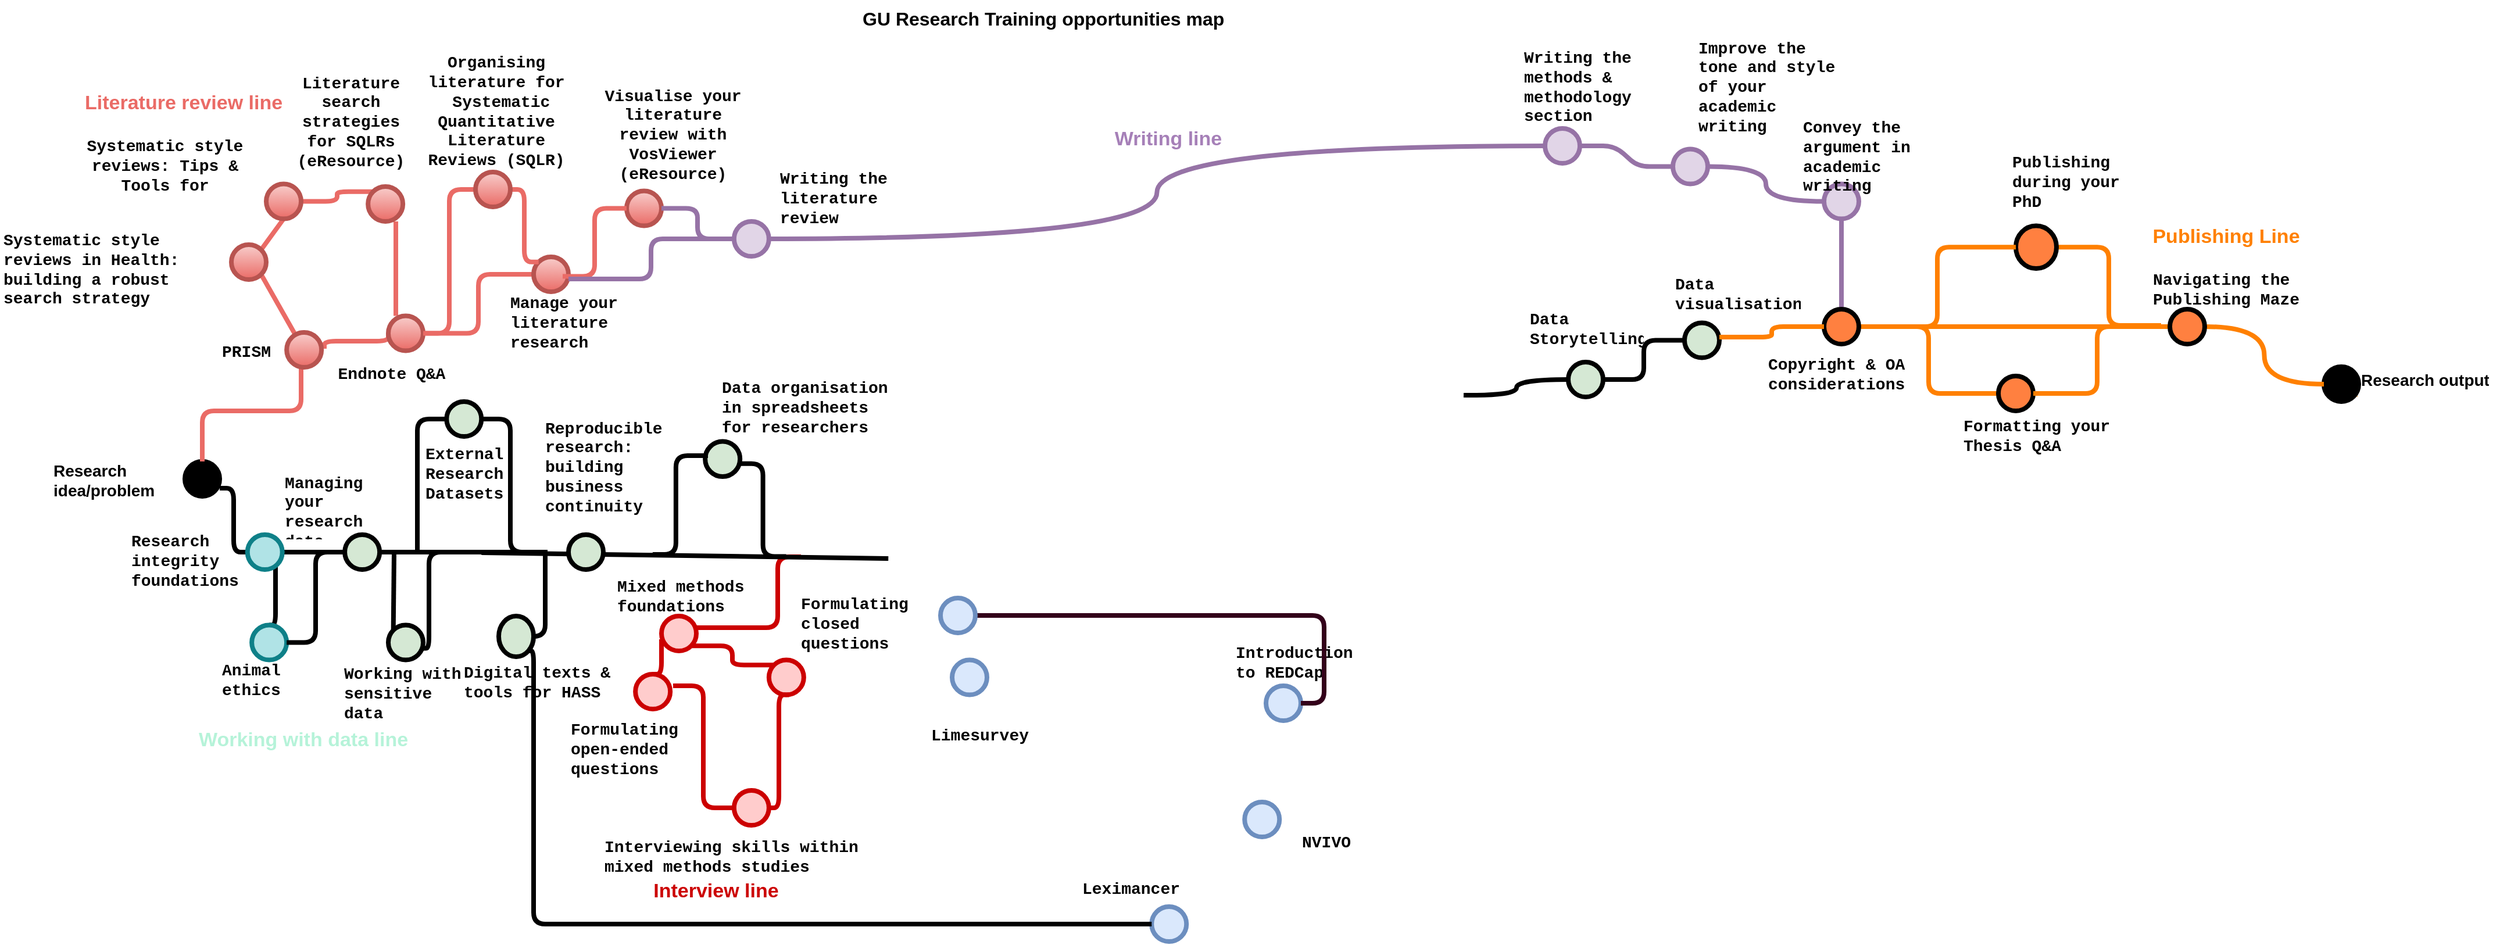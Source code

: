 <mxfile version="20.8.3" type="github">
  <diagram id="yPxyJZ8AM_hMuL3Unpa9" name="Train-ing map">
    <mxGraphModel dx="2534" dy="874" grid="1" gridSize="10" guides="1" tooltips="1" connect="1" arrows="1" fold="1" page="1" pageScale="1" pageWidth="1100" pageHeight="850" math="0" shadow="0">
      <root>
        <mxCell id="0" />
        <mxCell id="1" parent="0" />
        <mxCell id="uWUnNED6HEl2aK5fdaIb-10" value="" style="verticalLabelPosition=bottom;verticalAlign=top;html=1;strokeWidth=4;shape=mxgraph.flowchart.on-page_reference;plain-blue;gradientColor=none;fillColor=#000000;strokeColor=#000000;rounded=1;" parent="1" vertex="1">
          <mxGeometry x="-510" y="417" width="30" height="30" as="geometry" />
        </mxCell>
        <mxCell id="uWUnNED6HEl2aK5fdaIb-80" value="" style="edgeStyle=orthogonalEdgeStyle;curved=1;rounded=1;orthogonalLoop=1;jettySize=auto;html=1;endArrow=none;endFill=0;strokeWidth=4;fontSize=12;verticalAlign=top;fillColor=#e1d5e7;strokeColor=#9673a6;gradientColor=#EA6B66;startArrow=none;exitX=0.5;exitY=1;exitDx=0;exitDy=0;exitPerimeter=0;" parent="1" source="DearfV66aNQ_4xWSn69P-69" edge="1">
          <mxGeometry relative="1" as="geometry">
            <mxPoint x="915" y="290" as="targetPoint" />
            <mxPoint x="370" y="281" as="sourcePoint" />
          </mxGeometry>
        </mxCell>
        <mxCell id="DearfV66aNQ_4xWSn69P-120" style="edgeStyle=elbowEdgeStyle;rounded=0;orthogonalLoop=1;jettySize=auto;html=1;exitX=1;exitY=0.5;exitDx=0;exitDy=0;exitPerimeter=0;strokeColor=#FF8000;fontFamily=Courier New;fontSize=17;fontColor=#ff8000;" edge="1" parent="1" source="uWUnNED6HEl2aK5fdaIb-109">
          <mxGeometry relative="1" as="geometry">
            <mxPoint x="1350" y="357" as="targetPoint" />
          </mxGeometry>
        </mxCell>
        <mxCell id="uWUnNED6HEl2aK5fdaIb-109" value="" style="verticalLabelPosition=bottom;verticalAlign=top;html=1;strokeWidth=4;shape=mxgraph.flowchart.on-page_reference;plain-blue;gradientColor=none;strokeColor=#000000;fillColor=#000000;rounded=1;" parent="1" vertex="1">
          <mxGeometry x="1330" y="335.5" width="30" height="30" as="geometry" />
        </mxCell>
        <mxCell id="uWUnNED6HEl2aK5fdaIb-13" value="Systematic style reviews: Tips &amp;amp; Tools for getting from start to finish" style="text;html=1;strokeColor=none;fillColor=none;align=center;verticalAlign=middle;whiteSpace=wrap;overflow=hidden;fontSize=14;fontStyle=1;fontFamily=Courier New;rounded=1;" parent="1" vertex="1">
          <mxGeometry x="-597.76" y="135.75" width="141.62" height="55" as="geometry" />
        </mxCell>
        <mxCell id="uWUnNED6HEl2aK5fdaIb-19" value="" style="verticalLabelPosition=bottom;verticalAlign=top;html=1;strokeWidth=4;shape=mxgraph.flowchart.on-page_reference;strokeColor=#9673a6;fillColor=#e1d5e7;rounded=1;" parent="1" vertex="1">
          <mxGeometry x="-37.57" y="210.5" width="30" height="30" as="geometry" />
        </mxCell>
        <mxCell id="uWUnNED6HEl2aK5fdaIb-20" value="Systematic style reviews in Health: building a robust search strategy" style="text;html=1;strokeColor=none;fillColor=none;align=left;verticalAlign=middle;whiteSpace=wrap;overflow=hidden;fontSize=14;fontStyle=1;fontFamily=Courier New;rounded=1;" parent="1" vertex="1">
          <mxGeometry x="-668.37" y="214.25" width="200" height="74.5" as="geometry" />
        </mxCell>
        <mxCell id="uWUnNED6HEl2aK5fdaIb-69" value="" style="verticalLabelPosition=bottom;verticalAlign=top;html=1;strokeWidth=4;shape=mxgraph.flowchart.on-page_reference;plain-purple;gradientColor=none;strokeColor=#000000;fillColor=#D5E8D4;rounded=1;" parent="1" vertex="1">
          <mxGeometry x="-372.43" y="480" width="30" height="30" as="geometry" />
        </mxCell>
        <mxCell id="uWUnNED6HEl2aK5fdaIb-96" value="" style="edgeStyle=elbowEdgeStyle;rounded=1;orthogonalLoop=1;jettySize=auto;html=1;endArrow=none;endFill=0;strokeWidth=4;fontFamily=Courier New;fontColor=#009900;" parent="1" source="uWUnNED6HEl2aK5fdaIb-77" target="uWUnNED6HEl2aK5fdaIb-95" edge="1">
          <mxGeometry relative="1" as="geometry" />
        </mxCell>
        <mxCell id="uWUnNED6HEl2aK5fdaIb-95" value="" style="verticalLabelPosition=bottom;verticalAlign=top;html=1;strokeWidth=4;shape=mxgraph.flowchart.on-page_reference;plain-purple;gradientColor=none;strokeColor=#000000;fillColor=#D5E8D4;rounded=1;" parent="1" vertex="1">
          <mxGeometry x="780" y="297.75" width="30" height="30" as="geometry" />
        </mxCell>
        <mxCell id="uWUnNED6HEl2aK5fdaIb-86" value="Manage your literature research" style="text;html=1;strokeColor=none;fillColor=none;align=left;verticalAlign=middle;whiteSpace=wrap;overflow=hidden;fontSize=14;fontStyle=1;fontFamily=Courier New;rounded=1;" parent="1" vertex="1">
          <mxGeometry x="-232.43" y="267.75" width="110" height="60" as="geometry" />
        </mxCell>
        <mxCell id="uWUnNED6HEl2aK5fdaIb-88" value="Research idea/problem" style="text;html=1;strokeColor=none;fillColor=none;align=left;verticalAlign=middle;whiteSpace=wrap;overflow=hidden;fontSize=14;fontStyle=1;fontColor=#000000;rounded=1;" parent="1" vertex="1">
          <mxGeometry x="-625" y="410.25" width="113.25" height="45" as="geometry" />
        </mxCell>
        <mxCell id="uWUnNED6HEl2aK5fdaIb-90" value="Literature review line" style="text;html=1;strokeColor=none;fillColor=none;align=left;verticalAlign=middle;whiteSpace=wrap;overflow=hidden;fontSize=17;fontStyle=1;fontColor=#EA6B66;rounded=1;" parent="1" vertex="1">
          <mxGeometry x="-597.76" y="95.25" width="176.75" height="27.75" as="geometry" />
        </mxCell>
        <mxCell id="uWUnNED6HEl2aK5fdaIb-107" value="" style="edgeStyle=elbowEdgeStyle;rounded=1;orthogonalLoop=1;jettySize=auto;html=1;endArrow=none;endFill=0;strokeWidth=4;fontFamily=Helvetica;fontColor=default;startArrow=none;strokeColor=#FF8000;fontSize=12;verticalAlign=top;fillColor=#ff8040;gradientColor=none;" parent="1" source="DearfV66aNQ_4xWSn69P-78" target="uWUnNED6HEl2aK5fdaIb-106" edge="1">
          <mxGeometry relative="1" as="geometry" />
        </mxCell>
        <mxCell id="DearfV66aNQ_4xWSn69P-82" style="edgeStyle=elbowEdgeStyle;rounded=1;orthogonalLoop=1;jettySize=auto;html=1;strokeColor=#FF8000;fontFamily=Helvetica;fontSize=12;fontColor=default;endArrow=none;endFill=0;strokeWidth=4;startArrow=none;verticalAlign=top;fillColor=#ff8040;gradientColor=none;exitX=1;exitY=0.5;exitDx=0;exitDy=0;exitPerimeter=0;" edge="1" parent="1" source="uWUnNED6HEl2aK5fdaIb-104">
          <mxGeometry relative="1" as="geometry">
            <mxPoint x="1190" y="300" as="targetPoint" />
            <mxPoint x="1180" y="230" as="sourcePoint" />
          </mxGeometry>
        </mxCell>
        <mxCell id="uWUnNED6HEl2aK5fdaIb-104" value="" style="verticalLabelPosition=bottom;verticalAlign=top;html=1;strokeWidth=4;shape=mxgraph.flowchart.on-page_reference;plain-purple;gradientColor=none;strokeColor=#000000;fillColor=#ff8040;rounded=1;" parent="1" vertex="1">
          <mxGeometry x="1065" y="214.25" width="35" height="36.75" as="geometry" />
        </mxCell>
        <mxCell id="uWUnNED6HEl2aK5fdaIb-115" style="edgeStyle=orthogonalEdgeStyle;curved=1;rounded=1;orthogonalLoop=1;jettySize=auto;html=1;entryX=0;entryY=0.5;entryDx=0;entryDy=0;entryPerimeter=0;endArrow=none;endFill=0;strokeWidth=4;fontFamily=Helvetica;fontColor=default;strokeColor=#FF8000;startArrow=none;fontSize=12;verticalAlign=top;fillColor=#ff8040;gradientColor=none;" parent="1" source="uWUnNED6HEl2aK5fdaIb-106" target="uWUnNED6HEl2aK5fdaIb-109" edge="1">
          <mxGeometry relative="1" as="geometry" />
        </mxCell>
        <mxCell id="uWUnNED6HEl2aK5fdaIb-106" value="" style="verticalLabelPosition=bottom;verticalAlign=top;html=1;strokeWidth=4;shape=mxgraph.flowchart.on-page_reference;plain-purple;gradientColor=none;strokeColor=#000000;fillColor=#ff8040;rounded=1;" parent="1" vertex="1">
          <mxGeometry x="1197.5" y="286" width="30" height="30" as="geometry" />
        </mxCell>
        <UserObject label="GU Research Training opportunities map" link="https://nvie.com/posts/a-successful-git-branching-model/" id="9hBKPDzoitwpIBdzFDQ7-2">
          <mxCell style="text;whiteSpace=wrap;html=1;fontStyle=1;fontSize=16;rounded=1;" parent="1" vertex="1">
            <mxGeometry x="70.75" y="20" width="427.75" height="20" as="geometry" />
          </mxCell>
        </UserObject>
        <mxCell id="9hBKPDzoitwpIBdzFDQ7-15" value="Research output" style="text;html=1;strokeColor=none;fillColor=none;align=left;verticalAlign=middle;whiteSpace=wrap;overflow=hidden;fontSize=14;fontStyle=1;fontColor=#000000;rounded=1;fontFamily=Helvetica;" parent="1" vertex="1">
          <mxGeometry x="1360" y="306" width="120" height="81" as="geometry" />
        </mxCell>
        <mxCell id="DearfV66aNQ_4xWSn69P-24" value="" style="rounded=1;html=1;jettySize=auto;orthogonalLoop=1;plain-blue;endArrow=none;endFill=0;strokeWidth=4;strokeColor=#EA6B66;startArrow=none;edgeStyle=elbowEdgeStyle;" edge="1" parent="1" source="DearfV66aNQ_4xWSn69P-27" target="9hBKPDzoitwpIBdzFDQ7-16">
          <mxGeometry x="292.25" y="211" as="geometry">
            <mxPoint x="310" y="150" as="targetPoint" />
            <mxPoint x="-331.75" y="384" as="sourcePoint" />
          </mxGeometry>
        </mxCell>
        <mxCell id="DearfV66aNQ_4xWSn69P-25" value="" style="rounded=1;html=1;jettySize=auto;orthogonalLoop=1;plain-blue;endArrow=none;endFill=0;strokeWidth=4;strokeColor=#EA6B66;exitX=0.5;exitY=0;exitDx=0;exitDy=0;exitPerimeter=0;entryX=1;entryY=0.75;entryDx=0;entryDy=0;edgeStyle=elbowEdgeStyle;" edge="1" parent="1" source="uWUnNED6HEl2aK5fdaIb-10" target="DearfV66aNQ_4xWSn69P-75">
          <mxGeometry x="292.25" y="211" as="geometry">
            <mxPoint x="310" y="150" as="targetPoint" />
            <mxPoint x="-331.75" y="384" as="sourcePoint" />
          </mxGeometry>
        </mxCell>
        <mxCell id="DearfV66aNQ_4xWSn69P-31" value="Literature search strategies for SQLRs (eResource)" style="text;whiteSpace=wrap;html=1;fontSize=14;fontFamily=Courier New;fontColor=default;align=center;verticalAlign=middle;fontStyle=1;rounded=1;" vertex="1" parent="1">
          <mxGeometry x="-422.43" y="80" width="110" height="90" as="geometry" />
        </mxCell>
        <mxCell id="DearfV66aNQ_4xWSn69P-46" style="rounded=1;orthogonalLoop=1;jettySize=auto;html=1;exitX=0.855;exitY=0.145;exitDx=0;exitDy=0;exitPerimeter=0;entryX=0.5;entryY=1;entryDx=0;entryDy=0;entryPerimeter=0;strokeColor=#EA6B66;fontFamily=Helvetica;fontSize=11;fontColor=default;endArrow=none;gradientColor=#7EA6E0;fillColor=#DAE8FC;endFill=0;strokeWidth=4;" edge="1" parent="1" source="DearfV66aNQ_4xWSn69P-22" target="DearfV66aNQ_4xWSn69P-13">
          <mxGeometry relative="1" as="geometry" />
        </mxCell>
        <mxCell id="DearfV66aNQ_4xWSn69P-50" style="rounded=1;orthogonalLoop=1;jettySize=auto;html=1;entryX=0;entryY=0.5;entryDx=0;entryDy=0;entryPerimeter=0;strokeColor=#EA6B66;fontFamily=Helvetica;fontSize=11;fontColor=default;endArrow=none;gradientColor=#7EA6E0;fillColor=#DAE8FC;endFill=0;strokeWidth=4;startArrow=none;edgeStyle=elbowEdgeStyle;elbow=vertical;" edge="1" parent="1" target="9hBKPDzoitwpIBdzFDQ7-16">
          <mxGeometry relative="1" as="geometry">
            <mxPoint x="-390" y="320" as="sourcePoint" />
          </mxGeometry>
        </mxCell>
        <mxCell id="DearfV66aNQ_4xWSn69P-93" style="rounded=1;orthogonalLoop=1;jettySize=auto;html=1;exitX=0.855;exitY=0.855;exitDx=0;exitDy=0;exitPerimeter=0;entryX=1;entryY=0.25;entryDx=0;entryDy=0;strokeColor=#EA6B66;fontFamily=Helvetica;fontSize=11;fontColor=default;endArrow=none;gradientColor=#7EA6E0;fillColor=#DAE8FC;endFill=0;strokeWidth=4;" edge="1" parent="1" source="DearfV66aNQ_4xWSn69P-22" target="DearfV66aNQ_4xWSn69P-75">
          <mxGeometry relative="1" as="geometry" />
        </mxCell>
        <mxCell id="DearfV66aNQ_4xWSn69P-22" value="" style="verticalLabelPosition=bottom;verticalAlign=top;html=1;strokeWidth=4;shape=mxgraph.flowchart.on-page_reference;plain-blue;gradientColor=#EA6B66;strokeColor=#B85450;fillColor=#F8CECC;rounded=1;" vertex="1" parent="1">
          <mxGeometry x="-470" y="230.5" width="30" height="30" as="geometry" />
        </mxCell>
        <mxCell id="DearfV66aNQ_4xWSn69P-53" value="" style="edgeStyle=elbowEdgeStyle;rounded=1;orthogonalLoop=1;jettySize=auto;html=1;strokeColor=#EA6B66;fontFamily=Helvetica;fontSize=11;fontColor=default;endArrow=none;gradientColor=#7EA6E0;fillColor=#DAE8FC;endFill=0;strokeWidth=4;startArrow=none;" edge="1" parent="1" source="9hBKPDzoitwpIBdzFDQ7-16" target="DearfV66aNQ_4xWSn69P-52">
          <mxGeometry relative="1" as="geometry">
            <mxPoint x="-70" y="240" as="sourcePoint" />
          </mxGeometry>
        </mxCell>
        <mxCell id="9hBKPDzoitwpIBdzFDQ7-16" value="" style="verticalLabelPosition=bottom;verticalAlign=top;html=1;strokeWidth=4;shape=mxgraph.flowchart.on-page_reference;plain-blue;gradientColor=#EA6B66;strokeColor=#B85450;fillColor=#F8CECC;rounded=1;" parent="1" vertex="1">
          <mxGeometry x="-335" y="291.75" width="30" height="30" as="geometry" />
        </mxCell>
        <mxCell id="DearfV66aNQ_4xWSn69P-34" value="Endnote Q&amp;A" style="text;whiteSpace=wrap;html=1;fontSize=14;fontFamily=Courier New;fontColor=default;align=center;verticalAlign=middle;fontStyle=1;rounded=1;" vertex="1" parent="1">
          <mxGeometry x="-392.43" y="321.5" width="120" height="40" as="geometry" />
        </mxCell>
        <mxCell id="DearfV66aNQ_4xWSn69P-37" value="" style="edgeStyle=elbowEdgeStyle;rounded=1;orthogonalLoop=1;jettySize=auto;html=1;fontSize=11;endArrow=none;endFill=0;strokeWidth=4;entryX=0;entryY=0.5;entryDx=0;entryDy=0;entryPerimeter=0;fillColor=#DAE8FC;strokeColor=#EA6B66;gradientColor=#7EA6E0;startArrow=none;" edge="1" parent="1" source="9hBKPDzoitwpIBdzFDQ7-16" target="DearfV66aNQ_4xWSn69P-35">
          <mxGeometry relative="1" as="geometry">
            <mxPoint x="650" y="120" as="targetPoint" />
            <mxPoint x="-15" y="210" as="sourcePoint" />
          </mxGeometry>
        </mxCell>
        <mxCell id="DearfV66aNQ_4xWSn69P-35" value="" style="verticalLabelPosition=bottom;verticalAlign=top;html=1;strokeWidth=4;shape=mxgraph.flowchart.on-page_reference;plain-blue;gradientColor=#EA6B66;strokeColor=#B85450;fillColor=#F8CECC;rounded=1;" vertex="1" parent="1">
          <mxGeometry x="-210" y="241" width="30" height="30" as="geometry" />
        </mxCell>
        <mxCell id="DearfV66aNQ_4xWSn69P-48" style="rounded=1;orthogonalLoop=1;jettySize=auto;html=1;exitX=1;exitY=0.5;exitDx=0;exitDy=0;exitPerimeter=0;entryX=0.145;entryY=0.145;entryDx=0;entryDy=0;entryPerimeter=0;strokeColor=#EA6B66;fontFamily=Helvetica;fontSize=11;fontColor=default;endArrow=none;gradientColor=#7EA6E0;fillColor=#DAE8FC;endFill=0;strokeWidth=4;edgeStyle=elbowEdgeStyle;" edge="1" parent="1" source="DearfV66aNQ_4xWSn69P-13" target="DearfV66aNQ_4xWSn69P-27">
          <mxGeometry relative="1" as="geometry" />
        </mxCell>
        <mxCell id="DearfV66aNQ_4xWSn69P-13" value="" style="verticalLabelPosition=bottom;verticalAlign=top;html=1;strokeWidth=4;shape=mxgraph.flowchart.on-page_reference;plain-blue;gradientColor=#EA6B66;strokeColor=#B85450;fillColor=#F8CECC;rounded=1;" vertex="1" parent="1">
          <mxGeometry x="-440" y="178.25" width="30" height="30" as="geometry" />
        </mxCell>
        <mxCell id="DearfV66aNQ_4xWSn69P-27" value="" style="verticalLabelPosition=bottom;verticalAlign=top;html=1;strokeWidth=4;shape=mxgraph.flowchart.on-page_reference;plain-blue;gradientColor=#EA6B66;strokeColor=#B85450;fillColor=#F8CECC;rounded=1;" vertex="1" parent="1">
          <mxGeometry x="-352.43" y="180.5" width="30" height="30" as="geometry" />
        </mxCell>
        <mxCell id="DearfV66aNQ_4xWSn69P-57" style="edgeStyle=elbowEdgeStyle;rounded=1;orthogonalLoop=1;jettySize=auto;html=1;exitX=1;exitY=0.5;exitDx=0;exitDy=0;exitPerimeter=0;entryX=0.145;entryY=0.145;entryDx=0;entryDy=0;entryPerimeter=0;strokeColor=#EA6B66;fontFamily=Helvetica;fontSize=11;fontColor=default;endArrow=none;gradientColor=#7EA6E0;fillColor=#DAE8FC;endFill=0;strokeWidth=4;startArrow=none;" edge="1" parent="1" source="DearfV66aNQ_4xWSn69P-52" target="DearfV66aNQ_4xWSn69P-35">
          <mxGeometry relative="1" as="geometry" />
        </mxCell>
        <mxCell id="DearfV66aNQ_4xWSn69P-52" value="" style="verticalLabelPosition=bottom;verticalAlign=top;html=1;strokeWidth=4;shape=mxgraph.flowchart.on-page_reference;plain-blue;gradientColor=#EA6B66;strokeColor=#B85450;fillColor=#F8CECC;rounded=1;" vertex="1" parent="1">
          <mxGeometry x="-260" y="168" width="30" height="30" as="geometry" />
        </mxCell>
        <mxCell id="DearfV66aNQ_4xWSn69P-59" value="Writing the literature review" style="text;html=1;strokeColor=none;fillColor=none;align=left;verticalAlign=middle;whiteSpace=wrap;overflow=hidden;fontSize=14;fontStyle=1;fontFamily=Courier New;rounded=1;" vertex="1" parent="1">
          <mxGeometry y="160.5" width="110" height="60" as="geometry" />
        </mxCell>
        <mxCell id="DearfV66aNQ_4xWSn69P-62" value="" style="edgeStyle=orthogonalEdgeStyle;curved=1;rounded=1;orthogonalLoop=1;jettySize=auto;html=1;endArrow=none;endFill=0;strokeWidth=4;entryX=0;entryY=0.5;entryDx=0;entryDy=0;entryPerimeter=0;fontSize=12;verticalAlign=top;fillColor=#e1d5e7;strokeColor=#9673a6;gradientColor=#EA6B66;" edge="1" parent="1" source="uWUnNED6HEl2aK5fdaIb-19" target="DearfV66aNQ_4xWSn69P-60">
          <mxGeometry relative="1" as="geometry">
            <mxPoint x="1150" y="325" as="targetPoint" />
            <mxPoint x="550" y="281" as="sourcePoint" />
          </mxGeometry>
        </mxCell>
        <mxCell id="DearfV66aNQ_4xWSn69P-60" value="" style="verticalLabelPosition=bottom;verticalAlign=top;html=1;strokeWidth=4;shape=mxgraph.flowchart.on-page_reference;strokeColor=#9673a6;fillColor=#e1d5e7;rounded=1;" vertex="1" parent="1">
          <mxGeometry x="660" y="130.5" width="30" height="30" as="geometry" />
        </mxCell>
        <mxCell id="DearfV66aNQ_4xWSn69P-63" value="Writing the methods &amp;amp; methodology section" style="text;html=1;strokeColor=none;fillColor=none;align=left;verticalAlign=middle;whiteSpace=wrap;overflow=hidden;fontSize=14;fontStyle=1;fontFamily=Courier New;rounded=1;" vertex="1" parent="1">
          <mxGeometry x="640" y="60" width="110" height="70.5" as="geometry" />
        </mxCell>
        <mxCell id="DearfV66aNQ_4xWSn69P-66" value="" style="edgeStyle=entityRelationEdgeStyle;rounded=1;orthogonalLoop=1;jettySize=auto;html=1;endArrow=none;endFill=0;strokeWidth=4;entryX=0;entryY=0.5;entryDx=0;entryDy=0;entryPerimeter=0;fontSize=12;verticalAlign=top;fillColor=#e1d5e7;strokeColor=#9673a6;gradientColor=#EA6B66;startArrow=none;" edge="1" parent="1" source="DearfV66aNQ_4xWSn69P-60" target="DearfV66aNQ_4xWSn69P-64">
          <mxGeometry relative="1" as="geometry">
            <mxPoint x="1150" y="325" as="targetPoint" />
            <mxPoint x="726.75" y="286" as="sourcePoint" />
          </mxGeometry>
        </mxCell>
        <mxCell id="DearfV66aNQ_4xWSn69P-64" value="" style="verticalLabelPosition=bottom;verticalAlign=top;html=1;strokeWidth=4;shape=mxgraph.flowchart.on-page_reference;strokeColor=#9673a6;fillColor=#e1d5e7;rounded=1;" vertex="1" parent="1">
          <mxGeometry x="770" y="148.25" width="30" height="30" as="geometry" />
        </mxCell>
        <mxCell id="DearfV66aNQ_4xWSn69P-67" value="Improve the tone and style of your academic writing" style="text;html=1;strokeColor=none;fillColor=none;align=left;verticalAlign=middle;whiteSpace=wrap;overflow=hidden;fontSize=14;fontStyle=1;fontFamily=Courier New;rounded=1;" vertex="1" parent="1">
          <mxGeometry x="790" y="49.75" width="130" height="91" as="geometry" />
        </mxCell>
        <mxCell id="DearfV66aNQ_4xWSn69P-70" value="" style="edgeStyle=orthogonalEdgeStyle;curved=1;rounded=1;orthogonalLoop=1;jettySize=auto;html=1;endArrow=none;endFill=0;strokeWidth=4;entryX=0;entryY=0.5;entryDx=0;entryDy=0;entryPerimeter=0;fontSize=12;verticalAlign=top;fillColor=#e1d5e7;strokeColor=#9673a6;gradientColor=#EA6B66;startArrow=none;" edge="1" parent="1" source="DearfV66aNQ_4xWSn69P-64" target="DearfV66aNQ_4xWSn69P-69">
          <mxGeometry relative="1" as="geometry">
            <mxPoint x="1150" y="325" as="targetPoint" />
            <mxPoint x="860" y="291" as="sourcePoint" />
          </mxGeometry>
        </mxCell>
        <mxCell id="DearfV66aNQ_4xWSn69P-69" value="" style="verticalLabelPosition=bottom;verticalAlign=top;html=1;strokeWidth=4;shape=mxgraph.flowchart.on-page_reference;strokeColor=#9673a6;fillColor=#e1d5e7;rounded=1;" vertex="1" parent="1">
          <mxGeometry x="900" y="178.25" width="30" height="30" as="geometry" />
        </mxCell>
        <mxCell id="DearfV66aNQ_4xWSn69P-71" value="Convey the argument in academic writing" style="text;html=1;strokeColor=none;fillColor=none;align=left;verticalAlign=middle;whiteSpace=wrap;overflow=hidden;fontSize=14;fontStyle=1;fontFamily=Courier New;rounded=1;" vertex="1" parent="1">
          <mxGeometry x="880" y="109" width="130" height="91" as="geometry" />
        </mxCell>
        <mxCell id="DearfV66aNQ_4xWSn69P-73" value="" style="verticalLabelPosition=bottom;verticalAlign=top;html=1;strokeWidth=4;shape=mxgraph.flowchart.on-page_reference;plain-blue;gradientColor=#EA6B66;strokeColor=#B85450;fillColor=#F8CECC;rounded=1;" vertex="1" parent="1">
          <mxGeometry x="-422.43" y="306" width="30" height="30" as="geometry" />
        </mxCell>
        <mxCell id="DearfV66aNQ_4xWSn69P-75" value="PRISM" style="text;html=1;strokeColor=none;fillColor=none;align=left;verticalAlign=middle;whiteSpace=wrap;overflow=hidden;fontSize=14;fontStyle=1;fontFamily=Courier New;rounded=1;" vertex="1" parent="1">
          <mxGeometry x="-480" y="310" width="70" height="26.75" as="geometry" />
        </mxCell>
        <mxCell id="DearfV66aNQ_4xWSn69P-76" value="Publishing during your PhD" style="text;html=1;strokeColor=none;fillColor=none;align=left;verticalAlign=middle;whiteSpace=wrap;overflow=hidden;fontSize=14;fontStyle=1;fontFamily=Courier New;rounded=1;" vertex="1" parent="1">
          <mxGeometry x="1060" y="144" width="100" height="66.5" as="geometry" />
        </mxCell>
        <mxCell id="DearfV66aNQ_4xWSn69P-77" value="Navigating the Publishing Maze " style="text;html=1;strokeColor=none;fillColor=none;align=left;verticalAlign=middle;whiteSpace=wrap;overflow=hidden;fontSize=14;fontStyle=1;fontFamily=Courier New;rounded=1;" vertex="1" parent="1">
          <mxGeometry x="1180.81" y="241" width="130" height="55" as="geometry" />
        </mxCell>
        <mxCell id="DearfV66aNQ_4xWSn69P-79" value="" style="edgeStyle=elbowEdgeStyle;rounded=1;orthogonalLoop=1;jettySize=auto;html=1;endArrow=none;endFill=0;strokeWidth=4;fontFamily=Helvetica;fontColor=default;strokeColor=#FF8000;startArrow=none;fontSize=12;verticalAlign=top;fillColor=#ff8040;gradientColor=none;" edge="1" parent="1" source="uWUnNED6HEl2aK5fdaIb-104" target="DearfV66aNQ_4xWSn69P-78">
          <mxGeometry relative="1" as="geometry">
            <mxPoint x="920" y="349" as="sourcePoint" />
            <mxPoint x="1260" y="356.5" as="targetPoint" />
          </mxGeometry>
        </mxCell>
        <mxCell id="DearfV66aNQ_4xWSn69P-125" style="edgeStyle=elbowEdgeStyle;rounded=1;orthogonalLoop=1;jettySize=auto;html=1;exitX=1;exitY=0.5;exitDx=0;exitDy=0;exitPerimeter=0;strokeColor=#FF8000;fontFamily=Helvetica;fontSize=12;fontColor=default;endArrow=none;verticalAlign=top;endFill=0;strokeWidth=4;startArrow=none;fillColor=#ff8040;gradientColor=none;entryX=0;entryY=0.5;entryDx=0;entryDy=0;entryPerimeter=0;" edge="1" parent="1" source="DearfV66aNQ_4xWSn69P-78" target="DearfV66aNQ_4xWSn69P-124">
          <mxGeometry relative="1" as="geometry">
            <mxPoint x="1040" y="380" as="targetPoint" />
          </mxGeometry>
        </mxCell>
        <mxCell id="DearfV66aNQ_4xWSn69P-78" value="" style="verticalLabelPosition=bottom;verticalAlign=top;html=1;strokeWidth=4;shape=mxgraph.flowchart.on-page_reference;plain-purple;gradientColor=none;strokeColor=#000000;fillColor=#ff8040;rounded=1;" vertex="1" parent="1">
          <mxGeometry x="900" y="286" width="30" height="30" as="geometry" />
        </mxCell>
        <mxCell id="DearfV66aNQ_4xWSn69P-87" value="External Research Datasets" style="text;html=1;strokeColor=none;fillColor=none;align=left;verticalAlign=middle;whiteSpace=wrap;overflow=hidden;fontSize=14;fontStyle=1;fontFamily=Courier New;rounded=1;" vertex="1" parent="1">
          <mxGeometry x="-305.0" y="391" width="110" height="74.5" as="geometry" />
        </mxCell>
        <mxCell id="DearfV66aNQ_4xWSn69P-89" value="" style="edgeStyle=elbowEdgeStyle;rounded=1;orthogonalLoop=1;jettySize=auto;html=1;endArrow=none;endFill=0;strokeWidth=4;startArrow=none;" edge="1" parent="1" source="DearfV66aNQ_4xWSn69P-165">
          <mxGeometry relative="1" as="geometry">
            <mxPoint x="120" y="500" as="sourcePoint" />
            <mxPoint x="-480" y="440" as="targetPoint" />
          </mxGeometry>
        </mxCell>
        <mxCell id="DearfV66aNQ_4xWSn69P-86" value="Managing your research data" style="text;html=1;strokeColor=none;fillColor=none;align=left;verticalAlign=middle;whiteSpace=wrap;overflow=hidden;fontSize=14;fontStyle=1;fontFamily=Courier New;rounded=1;" vertex="1" parent="1">
          <mxGeometry x="-426.14" y="425" width="110" height="60" as="geometry" />
        </mxCell>
        <mxCell id="DearfV66aNQ_4xWSn69P-97" value="" style="verticalLabelPosition=bottom;verticalAlign=top;html=1;strokeWidth=4;shape=mxgraph.flowchart.on-page_reference;plain-purple;gradientColor=none;strokeColor=#000000;fillColor=#D5E8D4;rounded=1;" vertex="1" parent="1">
          <mxGeometry x="-284.86" y="365.5" width="30" height="30" as="geometry" />
        </mxCell>
        <mxCell id="DearfV66aNQ_4xWSn69P-105" value="" style="endArrow=none;html=1;rounded=1;strokeColor=default;fontFamily=Helvetica;fontSize=11;fontColor=default;align=center;fillColor=none;gradientColor=none;fontStyle=1;endFill=0;strokeWidth=4;edgeStyle=elbowEdgeStyle;startArrow=none;entryX=1;entryY=0.5;entryDx=0;entryDy=0;entryPerimeter=0;" edge="1" parent="1" target="DearfV66aNQ_4xWSn69P-97">
          <mxGeometry width="50" height="50" relative="1" as="geometry">
            <mxPoint x="-210" y="495" as="sourcePoint" />
            <mxPoint x="-254.86" y="399.75" as="targetPoint" />
            <Array as="points">
              <mxPoint x="-230" y="445" />
            </Array>
          </mxGeometry>
        </mxCell>
        <mxCell id="DearfV66aNQ_4xWSn69P-109" value="Reproducible research: building business continuity" style="text;html=1;strokeColor=none;fillColor=none;align=left;verticalAlign=middle;whiteSpace=wrap;overflow=hidden;fontSize=14;fontStyle=1;fontFamily=Courier New;rounded=1;" vertex="1" parent="1">
          <mxGeometry x="-202.43" y="373.5" width="102.43" height="96" as="geometry" />
        </mxCell>
        <mxCell id="DearfV66aNQ_4xWSn69P-110" value="Working with sensitive data" style="text;html=1;strokeColor=none;fillColor=none;align=left;verticalAlign=middle;whiteSpace=wrap;overflow=hidden;fontSize=14;fontStyle=1;fontFamily=Courier New;rounded=1;" vertex="1" parent="1">
          <mxGeometry x="-375" y="580" width="110" height="74.5" as="geometry" />
        </mxCell>
        <mxCell id="DearfV66aNQ_4xWSn69P-111" value="" style="verticalLabelPosition=bottom;verticalAlign=top;html=1;strokeWidth=4;shape=mxgraph.flowchart.on-page_reference;plain-purple;gradientColor=none;strokeColor=#000000;fillColor=#D5E8D4;rounded=1;" vertex="1" parent="1">
          <mxGeometry x="-335" y="557.75" width="30" height="30" as="geometry" />
        </mxCell>
        <mxCell id="DearfV66aNQ_4xWSn69P-118" value="Data organisation in spreadsheets for researchers" style="text;html=1;strokeColor=none;fillColor=none;align=left;verticalAlign=middle;whiteSpace=wrap;overflow=hidden;fontSize=14;fontStyle=1;fontFamily=Courier New;rounded=1;" vertex="1" parent="1">
          <mxGeometry x="-50.0" y="319.37" width="160" height="102.88" as="geometry" />
        </mxCell>
        <mxCell id="DearfV66aNQ_4xWSn69P-80" value="Copyright &amp;amp; OA considerations" style="text;html=1;strokeColor=none;fillColor=none;align=left;verticalAlign=middle;whiteSpace=wrap;overflow=hidden;fontSize=14;fontStyle=1;fontFamily=Courier New;rounded=1;" vertex="1" parent="1">
          <mxGeometry x="850" y="297" width="130" height="90" as="geometry" />
        </mxCell>
        <mxCell id="DearfV66aNQ_4xWSn69P-124" value="" style="verticalLabelPosition=bottom;verticalAlign=top;html=1;strokeWidth=4;shape=mxgraph.flowchart.on-page_reference;plain-purple;gradientColor=none;strokeColor=#000000;fillColor=#ff8040;rounded=1;" vertex="1" parent="1">
          <mxGeometry x="1050" y="343.5" width="30" height="30" as="geometry" />
        </mxCell>
        <mxCell id="DearfV66aNQ_4xWSn69P-126" style="edgeStyle=elbowEdgeStyle;rounded=1;orthogonalLoop=1;jettySize=auto;html=1;strokeColor=#FF8000;fontFamily=Helvetica;fontSize=12;fontColor=default;endArrow=none;verticalAlign=top;endFill=0;strokeWidth=4;startArrow=none;fillColor=#ff8040;gradientColor=none;entryX=1;entryY=0.5;entryDx=0;entryDy=0;entryPerimeter=0;" edge="1" parent="1" target="DearfV66aNQ_4xWSn69P-124">
          <mxGeometry relative="1" as="geometry">
            <mxPoint x="1120" y="398" as="targetPoint" />
            <mxPoint x="1190" y="301" as="sourcePoint" />
          </mxGeometry>
        </mxCell>
        <mxCell id="DearfV66aNQ_4xWSn69P-127" value="Formatting your Thesis Q&amp;amp;A" style="text;html=1;strokeColor=none;fillColor=none;align=left;verticalAlign=middle;whiteSpace=wrap;overflow=hidden;fontSize=14;fontStyle=1;fontFamily=Courier New;rounded=1;" vertex="1" parent="1">
          <mxGeometry x="1017.5" y="367.25" width="130" height="55" as="geometry" />
        </mxCell>
        <mxCell id="DearfV66aNQ_4xWSn69P-84" value="Publishing Line" style="text;html=1;strokeColor=none;fillColor=none;align=center;verticalAlign=top;whiteSpace=wrap;overflow=hidden;fontSize=17;fontStyle=1;rounded=1;fontColor=#ff8000;labelBackgroundColor=default;endArrow=none;endFill=0;strokeWidth=4;startArrow=none;" vertex="1" parent="1">
          <mxGeometry x="1150" y="206.75" width="191.62" height="45" as="geometry" />
        </mxCell>
        <mxCell id="DearfV66aNQ_4xWSn69P-129" value="Data visualisation" style="text;html=1;strokeColor=none;fillColor=none;align=left;verticalAlign=middle;whiteSpace=wrap;overflow=hidden;fontSize=14;fontStyle=1;fontFamily=Courier New;rounded=1;" vertex="1" parent="1">
          <mxGeometry x="770" y="235.5" width="110" height="74.5" as="geometry" />
        </mxCell>
        <mxCell id="DearfV66aNQ_4xWSn69P-130" style="edgeStyle=elbowEdgeStyle;rounded=1;orthogonalLoop=1;jettySize=auto;html=1;exitX=0;exitY=0.5;exitDx=0;exitDy=0;strokeColor=#FF8000;fontFamily=Helvetica;fontSize=12;fontColor=default;endArrow=none;verticalAlign=top;endFill=0;strokeWidth=4;startArrow=none;fillColor=#ff8040;gradientColor=none;exitPerimeter=0;" edge="1" parent="1" source="DearfV66aNQ_4xWSn69P-78">
          <mxGeometry relative="1" as="geometry">
            <mxPoint x="810" y="310" as="targetPoint" />
            <mxPoint x="950" y="310" as="sourcePoint" />
          </mxGeometry>
        </mxCell>
        <mxCell id="DearfV66aNQ_4xWSn69P-132" value="" style="edgeStyle=orthogonalEdgeStyle;curved=1;rounded=1;orthogonalLoop=1;jettySize=auto;html=1;entryX=0;entryY=0.5;entryDx=0;entryDy=0;entryPerimeter=0;endArrow=none;endFill=0;strokeWidth=4;fontFamily=Courier New;fontColor=#009900;startArrow=none;" edge="1" parent="1" target="uWUnNED6HEl2aK5fdaIb-77">
          <mxGeometry relative="1" as="geometry">
            <mxPoint x="590" y="360" as="sourcePoint" />
            <mxPoint x="880" y="351" as="targetPoint" />
          </mxGeometry>
        </mxCell>
        <mxCell id="uWUnNED6HEl2aK5fdaIb-77" value="" style="verticalLabelPosition=bottom;verticalAlign=top;html=1;strokeWidth=4;shape=mxgraph.flowchart.on-page_reference;plain-purple;gradientColor=none;strokeColor=#000000;fillColor=#D5E8D4;rounded=1;" parent="1" vertex="1">
          <mxGeometry x="680" y="331.5" width="30" height="30" as="geometry" />
        </mxCell>
        <mxCell id="DearfV66aNQ_4xWSn69P-136" value="Data Storytelling" style="text;html=1;strokeColor=none;fillColor=none;align=left;verticalAlign=middle;whiteSpace=wrap;overflow=hidden;fontSize=14;fontStyle=1;fontFamily=Courier New;rounded=1;" vertex="1" parent="1">
          <mxGeometry x="645" y="265.5" width="100" height="74.5" as="geometry" />
        </mxCell>
        <mxCell id="DearfV66aNQ_4xWSn69P-139" value="Working with data line" style="text;html=1;strokeColor=none;fillColor=none;align=center;verticalAlign=top;whiteSpace=wrap;overflow=hidden;fontSize=17;fontStyle=1;rounded=1;labelBackgroundColor=default;endArrow=none;endFill=0;strokeWidth=4;startArrow=none;fontColor=#b6f3d9;" vertex="1" parent="1">
          <mxGeometry x="-518.65" y="640" width="222.43" height="50" as="geometry" />
        </mxCell>
        <mxCell id="uWUnNED6HEl2aK5fdaIb-84" value="" style="verticalLabelPosition=bottom;verticalAlign=top;html=1;strokeWidth=4;shape=mxgraph.flowchart.on-page_reference;strokeColor=#6c8ebf;fillColor=#dae8fc;rounded=1;" parent="1" vertex="1">
          <mxGeometry x="150" y="587.75" width="30" height="30" as="geometry" />
        </mxCell>
        <mxCell id="DearfV66aNQ_4xWSn69P-141" value="&lt;font color=&quot;#A680B8&quot;&gt;Writing line&lt;/font&gt;" style="text;html=1;strokeColor=none;fillColor=none;align=center;verticalAlign=top;whiteSpace=wrap;overflow=hidden;fontSize=17;fontStyle=1;rounded=1;fontColor=#ff8000;labelBackgroundColor=default;endArrow=none;endFill=0;strokeWidth=4;startArrow=none;" vertex="1" parent="1">
          <mxGeometry x="240" y="123" width="191.62" height="45" as="geometry" />
        </mxCell>
        <mxCell id="DearfV66aNQ_4xWSn69P-142" value="Introduction to REDCap " style="text;html=1;strokeColor=none;fillColor=none;align=left;verticalAlign=middle;whiteSpace=wrap;overflow=hidden;fontSize=14;fontStyle=1;fontFamily=Courier New;rounded=1;" vertex="1" parent="1">
          <mxGeometry x="391.62" y="564.5" width="110" height="50" as="geometry" />
        </mxCell>
        <mxCell id="DearfV66aNQ_4xWSn69P-143" value="" style="verticalLabelPosition=bottom;verticalAlign=top;html=1;strokeWidth=4;shape=mxgraph.flowchart.on-page_reference;strokeColor=#6c8ebf;fillColor=#dae8fc;rounded=1;" vertex="1" parent="1">
          <mxGeometry x="420" y="610" width="30" height="30" as="geometry" />
        </mxCell>
        <mxCell id="DearfV66aNQ_4xWSn69P-153" style="edgeStyle=elbowEdgeStyle;rounded=0;orthogonalLoop=1;jettySize=auto;html=1;exitX=0;exitY=0.75;exitDx=0;exitDy=0;strokeColor=#33001A;fontFamily=Courier New;fontSize=17;fontColor=#A680B8;" edge="1" parent="1" source="DearfV66aNQ_4xWSn69P-110" target="DearfV66aNQ_4xWSn69P-110">
          <mxGeometry relative="1" as="geometry" />
        </mxCell>
        <mxCell id="DearfV66aNQ_4xWSn69P-162" value="NVIVO" style="text;html=1;strokeColor=none;fillColor=none;align=left;verticalAlign=middle;whiteSpace=wrap;overflow=hidden;fontSize=14;fontStyle=1;fontFamily=Courier New;rounded=1;" vertex="1" parent="1">
          <mxGeometry x="448.5" y="720" width="50" height="50" as="geometry" />
        </mxCell>
        <mxCell id="DearfV66aNQ_4xWSn69P-164" value="" style="edgeStyle=elbowEdgeStyle;rounded=1;orthogonalLoop=1;jettySize=auto;html=1;endArrow=none;endFill=0;strokeWidth=4;startArrow=none;fontSize=12;verticalAlign=top;fillColor=#dae8fc;strokeColor=#33001A;entryX=1;entryY=0.5;entryDx=0;entryDy=0;entryPerimeter=0;" edge="1" parent="1" source="DearfV66aNQ_4xWSn69P-143" target="DearfV66aNQ_4xWSn69P-192">
          <mxGeometry relative="1" as="geometry">
            <mxPoint x="265" y="540" as="sourcePoint" />
            <mxPoint x="310" y="500" as="targetPoint" />
            <Array as="points">
              <mxPoint x="470" y="570" />
              <mxPoint x="370" y="410" />
              <mxPoint x="310" y="350" />
            </Array>
          </mxGeometry>
        </mxCell>
        <mxCell id="DearfV66aNQ_4xWSn69P-169" value="" style="endArrow=none;html=1;rounded=1;strokeColor=default;fontFamily=Helvetica;fontSize=11;fontColor=default;align=center;fillColor=none;gradientColor=none;fontStyle=1;endFill=0;strokeWidth=4;edgeStyle=elbowEdgeStyle;entryX=1;entryY=0.5;entryDx=0;entryDy=0;entryPerimeter=0;exitX=0.5;exitY=0;exitDx=0;exitDy=0;exitPerimeter=0;" edge="1" parent="1" source="DearfV66aNQ_4xWSn69P-172" target="DearfV66aNQ_4xWSn69P-165">
          <mxGeometry width="50" height="50" relative="1" as="geometry">
            <mxPoint x="-330" y="530" as="sourcePoint" />
            <mxPoint x="-365.97" y="425.08" as="targetPoint" />
          </mxGeometry>
        </mxCell>
        <mxCell id="DearfV66aNQ_4xWSn69P-170" value="" style="edgeStyle=elbowEdgeStyle;rounded=1;orthogonalLoop=1;jettySize=auto;html=1;entryX=0.748;entryY=0.5;entryDx=0;entryDy=0;entryPerimeter=0;endArrow=none;endFill=0;strokeWidth=4;" edge="1" parent="1" source="uWUnNED6HEl2aK5fdaIb-69" target="DearfV66aNQ_4xWSn69P-165">
          <mxGeometry relative="1" as="geometry">
            <mxPoint x="-120" y="425" as="sourcePoint" />
            <mxPoint x="-410" y="425" as="targetPoint" />
          </mxGeometry>
        </mxCell>
        <mxCell id="DearfV66aNQ_4xWSn69P-171" value="Research integrity foundations" style="text;html=1;strokeColor=none;fillColor=none;align=left;verticalAlign=middle;whiteSpace=wrap;overflow=hidden;fontSize=14;fontStyle=1;fontFamily=Courier New;rounded=1;" vertex="1" parent="1">
          <mxGeometry x="-558.1" y="465.5" width="97.43" height="74.5" as="geometry" />
        </mxCell>
        <mxCell id="DearfV66aNQ_4xWSn69P-172" value="" style="verticalLabelPosition=bottom;verticalAlign=top;html=1;strokeWidth=4;shape=mxgraph.flowchart.on-page_reference;strokeColor=#0e8088;fillColor=#b0e3e6;rounded=1;" vertex="1" parent="1">
          <mxGeometry x="-452.43" y="557.75" width="30" height="30" as="geometry" />
        </mxCell>
        <mxCell id="DearfV66aNQ_4xWSn69P-173" value="Animal ethics" style="text;html=1;strokeColor=none;fillColor=none;align=left;verticalAlign=middle;whiteSpace=wrap;overflow=hidden;fontSize=14;fontStyle=1;fontFamily=Courier New;rounded=1;" vertex="1" parent="1">
          <mxGeometry x="-480" y="570" width="97.43" height="70" as="geometry" />
        </mxCell>
        <mxCell id="DearfV66aNQ_4xWSn69P-174" value="" style="endArrow=none;html=1;rounded=1;strokeColor=default;fontFamily=Helvetica;fontSize=11;fontColor=default;align=center;fillColor=none;gradientColor=none;fontStyle=1;endFill=0;strokeWidth=4;edgeStyle=elbowEdgeStyle;exitX=1;exitY=0.5;exitDx=0;exitDy=0;exitPerimeter=0;entryX=0;entryY=0.5;entryDx=0;entryDy=0;entryPerimeter=0;" edge="1" parent="1" source="DearfV66aNQ_4xWSn69P-172" target="uWUnNED6HEl2aK5fdaIb-69">
          <mxGeometry width="50" height="50" relative="1" as="geometry">
            <mxPoint x="-172.58" y="510" as="sourcePoint" />
            <mxPoint x="-380" y="500" as="targetPoint" />
          </mxGeometry>
        </mxCell>
        <mxCell id="DearfV66aNQ_4xWSn69P-177" value="" style="verticalLabelPosition=bottom;verticalAlign=top;html=1;strokeWidth=4;shape=mxgraph.flowchart.on-page_reference;plain-blue;gradientColor=#EA6B66;strokeColor=#B85450;fillColor=#F8CECC;rounded=1;" vertex="1" parent="1">
          <mxGeometry x="-130" y="184.25" width="30" height="30" as="geometry" />
        </mxCell>
        <mxCell id="DearfV66aNQ_4xWSn69P-178" value="" style="edgeStyle=elbowEdgeStyle;rounded=1;orthogonalLoop=1;jettySize=auto;html=1;fontSize=11;endArrow=none;endFill=0;strokeWidth=4;entryX=0;entryY=0.5;entryDx=0;entryDy=0;entryPerimeter=0;fillColor=#DAE8FC;strokeColor=#EA6B66;gradientColor=#7EA6E0;startArrow=none;" edge="1" parent="1" target="DearfV66aNQ_4xWSn69P-177">
          <mxGeometry relative="1" as="geometry">
            <mxPoint x="-80" y="223.75" as="targetPoint" />
            <mxPoint x="-185" y="257.75" as="sourcePoint" />
          </mxGeometry>
        </mxCell>
        <mxCell id="DearfV66aNQ_4xWSn69P-179" value="Organising literature for&lt;br&gt;&amp;nbsp;Systematic &lt;br&gt;Quantitative Literature &lt;br&gt;Reviews (SQLR)" style="text;whiteSpace=wrap;html=1;fontSize=14;fontFamily=Courier New;fontColor=default;align=center;verticalAlign=middle;fontStyle=1;rounded=1;" vertex="1" parent="1">
          <mxGeometry x="-312.43" y="70.5" width="140" height="90" as="geometry" />
        </mxCell>
        <mxCell id="DearfV66aNQ_4xWSn69P-180" value="Visualise your literature review with VosViewer (eResource)" style="text;whiteSpace=wrap;html=1;fontSize=14;fontFamily=Courier New;fontColor=default;align=center;verticalAlign=middle;fontStyle=1;rounded=1;" vertex="1" parent="1">
          <mxGeometry x="-160" y="90.5" width="140" height="90" as="geometry" />
        </mxCell>
        <mxCell id="DearfV66aNQ_4xWSn69P-181" value="" style="edgeStyle=elbowEdgeStyle;rounded=1;orthogonalLoop=1;jettySize=auto;html=1;endArrow=none;endFill=0;strokeWidth=4;entryX=1;entryY=0.5;entryDx=0;entryDy=0;entryPerimeter=0;fontSize=12;verticalAlign=top;fillColor=#e1d5e7;strokeColor=#9673a6;gradientColor=#EA6B66;exitX=0;exitY=0.5;exitDx=0;exitDy=0;exitPerimeter=0;" edge="1" parent="1" source="uWUnNED6HEl2aK5fdaIb-19" target="DearfV66aNQ_4xWSn69P-177">
          <mxGeometry relative="1" as="geometry">
            <mxPoint x="670" y="155.5" as="targetPoint" />
            <mxPoint x="2.43" y="235.5" as="sourcePoint" />
          </mxGeometry>
        </mxCell>
        <mxCell id="DearfV66aNQ_4xWSn69P-182" value="" style="edgeStyle=elbowEdgeStyle;rounded=1;orthogonalLoop=1;jettySize=auto;html=1;endArrow=none;endFill=0;strokeWidth=4;fontSize=12;verticalAlign=top;fillColor=#e1d5e7;strokeColor=#9673a6;gradientColor=#EA6B66;exitX=0;exitY=0.5;exitDx=0;exitDy=0;exitPerimeter=0;" edge="1" parent="1" source="uWUnNED6HEl2aK5fdaIb-19">
          <mxGeometry relative="1" as="geometry">
            <mxPoint x="-180" y="260" as="targetPoint" />
            <mxPoint x="-27.57" y="235.5" as="sourcePoint" />
          </mxGeometry>
        </mxCell>
        <mxCell id="DearfV66aNQ_4xWSn69P-184" style="edgeStyle=elbowEdgeStyle;rounded=0;orthogonalLoop=1;jettySize=auto;html=1;exitX=0.5;exitY=0;exitDx=0;exitDy=0;strokeColor=#33001A;fontFamily=Courier New;fontSize=17;fontColor=#000000;" edge="1" parent="1" source="DearfV66aNQ_4xWSn69P-162" target="DearfV66aNQ_4xWSn69P-162">
          <mxGeometry relative="1" as="geometry" />
        </mxCell>
        <mxCell id="DearfV66aNQ_4xWSn69P-186" value="" style="verticalLabelPosition=bottom;verticalAlign=middle;html=1;strokeWidth=4;shape=mxgraph.flowchart.on-page_reference;strokeColor=#CC0000;fillColor=#FFCCCC;rounded=1;labelBackgroundColor=default;endArrow=none;fontSize=11;gradientColor=none;fontStyle=1;endFill=0;" vertex="1" parent="1">
          <mxGeometry x="-100.0" y="550" width="30" height="30" as="geometry" />
        </mxCell>
        <mxCell id="DearfV66aNQ_4xWSn69P-187" value="" style="verticalLabelPosition=bottom;verticalAlign=top;html=1;strokeWidth=4;shape=mxgraph.flowchart.on-page_reference;strokeColor=#6c8ebf;fillColor=#dae8fc;rounded=1;" vertex="1" parent="1">
          <mxGeometry x="321.62" y="800" width="30" height="30" as="geometry" />
        </mxCell>
        <mxCell id="DearfV66aNQ_4xWSn69P-188" value="" style="verticalLabelPosition=bottom;verticalAlign=top;html=1;strokeWidth=4;shape=mxgraph.flowchart.on-page_reference;strokeColor=#6c8ebf;fillColor=#dae8fc;rounded=1;" vertex="1" parent="1">
          <mxGeometry x="401.62" y="710" width="30" height="30" as="geometry" />
        </mxCell>
        <mxCell id="DearfV66aNQ_4xWSn69P-189" value="Limesurvey" style="text;html=1;strokeColor=none;fillColor=none;align=left;verticalAlign=middle;whiteSpace=wrap;overflow=hidden;fontSize=14;fontStyle=1;fontFamily=Courier New;rounded=1;" vertex="1" parent="1">
          <mxGeometry x="130" y="627.75" width="110" height="50" as="geometry" />
        </mxCell>
        <mxCell id="DearfV66aNQ_4xWSn69P-192" value="" style="verticalLabelPosition=bottom;verticalAlign=top;html=1;strokeWidth=4;shape=mxgraph.flowchart.on-page_reference;strokeColor=#6c8ebf;fillColor=#dae8fc;rounded=1;" vertex="1" parent="1">
          <mxGeometry x="140" y="534.5" width="30" height="30" as="geometry" />
        </mxCell>
        <mxCell id="DearfV66aNQ_4xWSn69P-195" value="" style="endArrow=none;html=1;rounded=1;strokeColor=default;fontFamily=Helvetica;fontSize=11;fontColor=default;align=center;fillColor=none;gradientColor=none;fontStyle=1;endFill=0;strokeWidth=4;edgeStyle=elbowEdgeStyle;exitX=0.855;exitY=0.855;exitDx=0;exitDy=0;exitPerimeter=0;entryX=0;entryY=0.5;entryDx=0;entryDy=0;entryPerimeter=0;" edge="1" parent="1" source="DearfV66aNQ_4xWSn69P-101" target="DearfV66aNQ_4xWSn69P-187">
          <mxGeometry width="50" height="50" relative="1" as="geometry">
            <mxPoint x="-10" y="460" as="sourcePoint" />
            <mxPoint x="70" y="630" as="targetPoint" />
            <Array as="points">
              <mxPoint x="-210" y="600" />
              <mxPoint x="-240" y="790" />
              <mxPoint x="110" y="650" />
              <mxPoint x="200" y="660" />
              <mxPoint x="-270" y="560" />
              <mxPoint x="140" y="510" />
              <mxPoint x="10" y="460" />
            </Array>
          </mxGeometry>
        </mxCell>
        <mxCell id="DearfV66aNQ_4xWSn69P-198" value="" style="endArrow=none;html=1;rounded=1;strokeColor=default;fontFamily=Helvetica;fontSize=11;fontColor=default;align=center;fillColor=none;gradientColor=none;fontStyle=1;endFill=0;strokeWidth=4;entryX=0;entryY=0.5;entryDx=0;entryDy=0;entryPerimeter=0;edgeStyle=elbowEdgeStyle;" edge="1" parent="1" target="DearfV66aNQ_4xWSn69P-101">
          <mxGeometry width="50" height="50" relative="1" as="geometry">
            <mxPoint x="-200" y="493" as="sourcePoint" />
            <mxPoint x="-130" y="570.5" as="targetPoint" />
            <Array as="points">
              <mxPoint x="-200" y="393" />
            </Array>
          </mxGeometry>
        </mxCell>
        <mxCell id="DearfV66aNQ_4xWSn69P-101" value="" style="verticalLabelPosition=bottom;verticalAlign=top;html=1;strokeWidth=4;shape=mxgraph.flowchart.on-page_reference;plain-purple;gradientColor=none;strokeColor=#000000;fillColor=#D5E8D4;rounded=1;" vertex="1" parent="1">
          <mxGeometry x="-240" y="550" width="30" height="35" as="geometry" />
        </mxCell>
        <mxCell id="DearfV66aNQ_4xWSn69P-190" value="Leximancer" style="text;html=1;strokeColor=none;fillColor=none;align=left;verticalAlign=middle;whiteSpace=wrap;overflow=hidden;fontSize=14;fontStyle=1;fontFamily=Courier New;rounded=1;" vertex="1" parent="1">
          <mxGeometry x="260" y="760" width="110" height="50" as="geometry" />
        </mxCell>
        <mxCell id="DearfV66aNQ_4xWSn69P-204" value="" style="endArrow=none;html=1;rounded=1;strokeColor=#CC0000;fontFamily=Helvetica;fontSize=11;fontColor=default;align=center;fillColor=none;gradientColor=none;fontStyle=1;endFill=0;strokeWidth=4;edgeStyle=elbowEdgeStyle;startArrow=none;" edge="1" parent="1">
          <mxGeometry width="50" height="50" relative="1" as="geometry">
            <mxPoint x="20" y="499" as="sourcePoint" />
            <mxPoint x="-70" y="560" as="targetPoint" />
            <Array as="points">
              <mxPoint y="514" />
              <mxPoint x="-537" y="589" />
              <mxPoint x="-540" y="589" />
              <mxPoint x="-620" y="589" />
              <mxPoint x="-590" y="619" />
              <mxPoint x="-150" y="489" />
            </Array>
          </mxGeometry>
        </mxCell>
        <mxCell id="DearfV66aNQ_4xWSn69P-206" value="Interview line" style="text;html=1;strokeColor=none;fillColor=none;align=center;verticalAlign=top;whiteSpace=wrap;overflow=hidden;fontSize=17;fontStyle=1;rounded=1;labelBackgroundColor=default;endArrow=none;endFill=0;strokeWidth=4;startArrow=none;fontColor=#CC0000;" vertex="1" parent="1">
          <mxGeometry x="-163.65" y="770" width="222.43" height="30" as="geometry" />
        </mxCell>
        <mxCell id="DearfV66aNQ_4xWSn69P-165" value="" style="verticalLabelPosition=bottom;verticalAlign=top;html=1;strokeWidth=4;shape=mxgraph.flowchart.on-page_reference;strokeColor=#0e8088;fillColor=#b0e3e6;rounded=1;" vertex="1" parent="1">
          <mxGeometry x="-456.14" y="480" width="30" height="30" as="geometry" />
        </mxCell>
        <mxCell id="DearfV66aNQ_4xWSn69P-104" value="Digital texts &amp;amp; tools for HASS" style="text;html=1;strokeColor=none;fillColor=none;align=left;verticalAlign=middle;whiteSpace=wrap;overflow=hidden;fontSize=14;fontStyle=1;fontFamily=Courier New;rounded=1;" vertex="1" parent="1">
          <mxGeometry x="-272.43" y="570" width="140" height="74.5" as="geometry" />
        </mxCell>
        <mxCell id="DearfV66aNQ_4xWSn69P-246" value="" style="edgeStyle=elbowEdgeStyle;rounded=0;orthogonalLoop=1;jettySize=auto;html=1;strokeColor=#CC0000;fontFamily=Courier New;fontSize=17;fontColor=#CC0000;" edge="1" parent="1" source="DearfV66aNQ_4xWSn69P-228" target="DearfV66aNQ_4xWSn69P-118">
          <mxGeometry relative="1" as="geometry" />
        </mxCell>
        <mxCell id="DearfV66aNQ_4xWSn69P-228" value="" style="verticalLabelPosition=bottom;verticalAlign=top;html=1;strokeWidth=4;shape=mxgraph.flowchart.on-page_reference;plain-purple;gradientColor=none;strokeColor=#000000;fillColor=#D5E8D4;rounded=1;" vertex="1" parent="1">
          <mxGeometry x="-62.43" y="399.75" width="30" height="30.25" as="geometry" />
        </mxCell>
        <mxCell id="DearfV66aNQ_4xWSn69P-231" value="" style="endArrow=none;html=1;rounded=1;strokeColor=default;fontFamily=Helvetica;fontSize=11;fontColor=default;align=center;fillColor=none;gradientColor=none;fontStyle=1;endFill=0;strokeWidth=4;edgeStyle=elbowEdgeStyle;startArrow=none;entryX=0;entryY=0.5;entryDx=0;entryDy=0;entryPerimeter=0;" edge="1" parent="1" target="DearfV66aNQ_4xWSn69P-97">
          <mxGeometry width="50" height="50" relative="1" as="geometry">
            <mxPoint x="-310" y="497" as="sourcePoint" />
            <mxPoint x="-284.86" y="391.75" as="targetPoint" />
            <Array as="points">
              <mxPoint x="-310" y="467" />
              <mxPoint x="-317" y="487" />
            </Array>
          </mxGeometry>
        </mxCell>
        <mxCell id="DearfV66aNQ_4xWSn69P-234" value="" style="endArrow=none;html=1;rounded=1;strokeColor=default;fontFamily=Helvetica;fontSize=11;fontColor=default;align=center;fillColor=none;gradientColor=none;fontStyle=1;endFill=0;strokeWidth=4;edgeStyle=elbowEdgeStyle;startArrow=none;entryX=1;entryY=0.5;entryDx=0;entryDy=0;entryPerimeter=0;exitX=0.145;exitY=0.145;exitDx=0;exitDy=0;exitPerimeter=0;" edge="1" parent="1" source="DearfV66aNQ_4xWSn69P-111">
          <mxGeometry width="50" height="50" relative="1" as="geometry">
            <mxPoint x="-330" y="590.38" as="sourcePoint" />
            <mxPoint x="-329.86" y="495.13" as="targetPoint" />
            <Array as="points">
              <mxPoint x="-330" y="530" />
            </Array>
          </mxGeometry>
        </mxCell>
        <mxCell id="DearfV66aNQ_4xWSn69P-235" value="" style="endArrow=none;html=1;rounded=1;strokeColor=default;fontFamily=Helvetica;fontSize=11;fontColor=default;align=center;fillColor=none;gradientColor=none;fontStyle=1;endFill=0;strokeWidth=4;edgeStyle=elbowEdgeStyle;startArrow=none;exitX=1;exitY=0.5;exitDx=0;exitDy=0;exitPerimeter=0;" edge="1" parent="1">
          <mxGeometry width="50" height="50" relative="1" as="geometry">
            <mxPoint x="-305" y="577.75" as="sourcePoint" />
            <mxPoint x="-270" y="495" as="targetPoint" />
            <Array as="points">
              <mxPoint x="-300" y="505" />
            </Array>
          </mxGeometry>
        </mxCell>
        <mxCell id="DearfV66aNQ_4xWSn69P-244" value="" style="endArrow=none;html=1;rounded=1;strokeColor=default;fontFamily=Helvetica;fontSize=11;fontColor=default;align=center;fillColor=none;gradientColor=none;fontStyle=1;endFill=0;strokeWidth=4;edgeStyle=elbowEdgeStyle;startArrow=none;entryX=1;entryY=0.5;entryDx=0;entryDy=0;entryPerimeter=0;" edge="1" parent="1">
          <mxGeometry width="50" height="50" relative="1" as="geometry">
            <mxPoint x="7.29" y="498.75" as="sourcePoint" />
            <mxPoint x="-32.43" y="418.875" as="targetPoint" />
            <Array as="points">
              <mxPoint x="-12.71" y="448.75" />
            </Array>
          </mxGeometry>
        </mxCell>
        <mxCell id="DearfV66aNQ_4xWSn69P-245" value="" style="endArrow=none;html=1;rounded=1;strokeColor=default;fontFamily=Helvetica;fontSize=11;fontColor=default;align=center;fillColor=none;gradientColor=none;fontStyle=1;endFill=0;strokeWidth=4;edgeStyle=elbowEdgeStyle;" edge="1" parent="1">
          <mxGeometry width="50" height="50" relative="1" as="geometry">
            <mxPoint x="-60" y="412" as="sourcePoint" />
            <mxPoint x="-107.57" y="497" as="targetPoint" />
            <Array as="points">
              <mxPoint x="-87.57" y="289.5" />
            </Array>
          </mxGeometry>
        </mxCell>
        <mxCell id="DearfV66aNQ_4xWSn69P-225" value="" style="rounded=1;orthogonalLoop=1;jettySize=auto;html=1;endArrow=none;endFill=0;strokeWidth=4;startArrow=none;" edge="1" parent="1">
          <mxGeometry relative="1" as="geometry">
            <mxPoint x="95.14" y="500.5" as="sourcePoint" />
            <mxPoint x="-254.86" y="495.5" as="targetPoint" />
          </mxGeometry>
        </mxCell>
        <mxCell id="uWUnNED6HEl2aK5fdaIb-70" value="" style="verticalLabelPosition=bottom;verticalAlign=top;html=1;strokeWidth=4;shape=mxgraph.flowchart.on-page_reference;plain-purple;gradientColor=none;strokeColor=#000000;fillColor=#D5E8D4;rounded=1;" parent="1" vertex="1">
          <mxGeometry x="-180" y="480" width="30" height="30" as="geometry" />
        </mxCell>
        <mxCell id="DearfV66aNQ_4xWSn69P-247" value="Interviewing skills within mixed methods studies" style="text;html=1;strokeColor=none;fillColor=none;align=left;verticalAlign=middle;whiteSpace=wrap;overflow=hidden;fontSize=14;fontStyle=1;fontFamily=Courier New;rounded=1;" vertex="1" parent="1">
          <mxGeometry x="-151.35" y="720" width="257.57" height="74.5" as="geometry" />
        </mxCell>
        <mxCell id="DearfV66aNQ_4xWSn69P-248" value="" style="verticalLabelPosition=bottom;verticalAlign=middle;html=1;strokeWidth=4;shape=mxgraph.flowchart.on-page_reference;strokeColor=#CC0000;fillColor=#FFCCCC;rounded=1;labelBackgroundColor=default;endArrow=none;fontSize=11;gradientColor=none;fontStyle=1;endFill=0;" vertex="1" parent="1">
          <mxGeometry x="-122.43" y="600" width="30" height="30" as="geometry" />
        </mxCell>
        <mxCell id="DearfV66aNQ_4xWSn69P-250" value="" style="verticalLabelPosition=bottom;verticalAlign=middle;html=1;strokeWidth=4;shape=mxgraph.flowchart.on-page_reference;strokeColor=#CC0000;fillColor=#FFCCCC;rounded=1;labelBackgroundColor=default;endArrow=none;fontSize=11;gradientColor=none;fontStyle=1;endFill=0;" vertex="1" parent="1">
          <mxGeometry x="-7.57" y="587.75" width="30" height="30" as="geometry" />
        </mxCell>
        <mxCell id="DearfV66aNQ_4xWSn69P-251" value="Formulating open-ended questions" style="text;html=1;strokeColor=none;fillColor=none;align=left;verticalAlign=middle;whiteSpace=wrap;overflow=hidden;fontSize=14;fontStyle=1;fontFamily=Courier New;rounded=1;" vertex="1" parent="1">
          <mxGeometry x="-180" y="627.75" width="121.28" height="74.5" as="geometry" />
        </mxCell>
        <mxCell id="DearfV66aNQ_4xWSn69P-252" value="Formulating closed questions" style="text;html=1;strokeColor=none;fillColor=none;align=left;verticalAlign=middle;whiteSpace=wrap;overflow=hidden;fontSize=14;fontStyle=1;fontFamily=Courier New;rounded=1;" vertex="1" parent="1">
          <mxGeometry x="17.57" y="520" width="97.43" height="74.5" as="geometry" />
        </mxCell>
        <mxCell id="DearfV66aNQ_4xWSn69P-255" value="" style="endArrow=none;html=1;rounded=1;strokeColor=#CC0000;fontFamily=Helvetica;fontSize=11;fontColor=default;align=center;fillColor=none;gradientColor=none;fontStyle=1;endFill=0;strokeWidth=4;edgeStyle=elbowEdgeStyle;startArrow=none;exitX=0.855;exitY=0.855;exitDx=0;exitDy=0;exitPerimeter=0;entryX=0.145;entryY=0.145;entryDx=0;entryDy=0;entryPerimeter=0;" edge="1" parent="1" source="DearfV66aNQ_4xWSn69P-186" target="DearfV66aNQ_4xWSn69P-250">
          <mxGeometry width="50" height="50" relative="1" as="geometry">
            <mxPoint x="-100" y="560" as="sourcePoint" />
            <mxPoint x="-10" y="600" as="targetPoint" />
          </mxGeometry>
        </mxCell>
        <mxCell id="DearfV66aNQ_4xWSn69P-256" value="" style="edgeStyle=elbowEdgeStyle;rounded=1;orthogonalLoop=1;jettySize=auto;html=1;endArrow=none;endFill=0;strokeWidth=4;exitX=1;exitY=0.5;exitDx=0;exitDy=0;exitPerimeter=0;" edge="1" parent="1" source="uWUnNED6HEl2aK5fdaIb-69">
          <mxGeometry relative="1" as="geometry">
            <mxPoint x="-342.43" y="495" as="sourcePoint" />
            <mxPoint x="-200" y="495" as="targetPoint" />
            <Array as="points" />
          </mxGeometry>
        </mxCell>
        <mxCell id="DearfV66aNQ_4xWSn69P-254" value="Mixed methods foundations" style="text;html=1;strokeColor=none;fillColor=none;align=left;verticalAlign=middle;whiteSpace=wrap;overflow=hidden;fontSize=14;fontStyle=1;fontFamily=Courier New;rounded=1;" vertex="1" parent="1">
          <mxGeometry x="-140" y="495.5" width="140" height="74.5" as="geometry" />
        </mxCell>
        <mxCell id="DearfV66aNQ_4xWSn69P-257" value="" style="endArrow=none;html=1;rounded=1;strokeColor=#CC0000;fontFamily=Helvetica;fontSize=11;fontColor=default;align=center;fillColor=none;gradientColor=none;fontStyle=1;endFill=0;strokeWidth=4;edgeStyle=elbowEdgeStyle;startArrow=none;entryX=0.5;entryY=0;entryDx=0;entryDy=0;entryPerimeter=0;" edge="1" parent="1" target="DearfV66aNQ_4xWSn69P-248">
          <mxGeometry width="50" height="50" relative="1" as="geometry">
            <mxPoint x="-100" y="570" as="sourcePoint" />
            <mxPoint x="-97.43" y="625.5" as="targetPoint" />
            <Array as="points">
              <mxPoint x="-100" y="600.5" />
              <mxPoint x="-637" y="675.5" />
              <mxPoint x="-640" y="675.5" />
              <mxPoint x="-720" y="675.5" />
              <mxPoint x="-690" y="705.5" />
              <mxPoint x="-250" y="575.5" />
            </Array>
          </mxGeometry>
        </mxCell>
        <mxCell id="DearfV66aNQ_4xWSn69P-259" value="" style="endArrow=none;html=1;rounded=1;strokeColor=#CC0000;fontFamily=Helvetica;fontSize=11;fontColor=default;align=center;fillColor=none;gradientColor=none;fontStyle=1;endFill=0;strokeWidth=4;edgeStyle=elbowEdgeStyle;startArrow=none;entryX=0;entryY=0.5;entryDx=0;entryDy=0;entryPerimeter=0;" edge="1" parent="1" target="DearfV66aNQ_4xWSn69P-260">
          <mxGeometry width="50" height="50" relative="1" as="geometry">
            <mxPoint x="-90" y="610" as="sourcePoint" />
            <mxPoint x="-32.43" y="662.1" as="targetPoint" />
          </mxGeometry>
        </mxCell>
        <mxCell id="DearfV66aNQ_4xWSn69P-260" value="" style="verticalLabelPosition=bottom;verticalAlign=middle;html=1;strokeWidth=4;shape=mxgraph.flowchart.on-page_reference;strokeColor=#CC0000;fillColor=#FFCCCC;rounded=1;labelBackgroundColor=default;endArrow=none;fontSize=11;gradientColor=none;fontStyle=1;endFill=0;" vertex="1" parent="1">
          <mxGeometry x="-37.57" y="700" width="30" height="30" as="geometry" />
        </mxCell>
        <mxCell id="DearfV66aNQ_4xWSn69P-261" value="" style="endArrow=none;html=1;rounded=1;strokeColor=#CC0000;fontFamily=Helvetica;fontSize=11;fontColor=default;align=center;fillColor=none;gradientColor=none;fontStyle=1;endFill=0;strokeWidth=4;edgeStyle=elbowEdgeStyle;startArrow=none;exitX=0.855;exitY=0.855;exitDx=0;exitDy=0;exitPerimeter=0;entryX=1;entryY=0.5;entryDx=0;entryDy=0;entryPerimeter=0;" edge="1" parent="1" target="DearfV66aNQ_4xWSn69P-260">
          <mxGeometry width="50" height="50" relative="1" as="geometry">
            <mxPoint x="10.0" y="617.75" as="sourcePoint" />
            <mxPoint x="81.13" y="634.2" as="targetPoint" />
          </mxGeometry>
        </mxCell>
      </root>
    </mxGraphModel>
  </diagram>
</mxfile>
